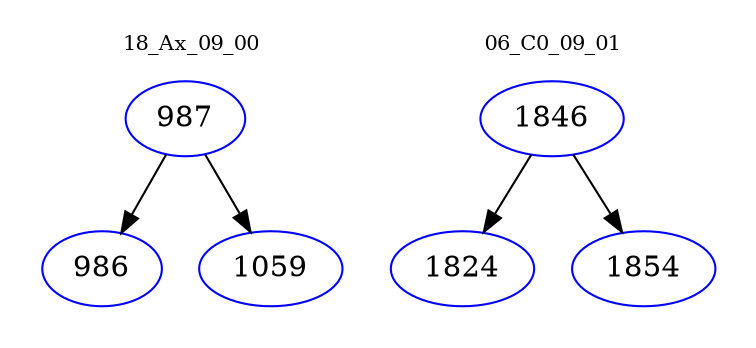 digraph{
subgraph cluster_0 {
color = white
label = "18_Ax_09_00";
fontsize=10;
T0_987 [label="987", color="blue"]
T0_987 -> T0_986 [color="black"]
T0_986 [label="986", color="blue"]
T0_987 -> T0_1059 [color="black"]
T0_1059 [label="1059", color="blue"]
}
subgraph cluster_1 {
color = white
label = "06_C0_09_01";
fontsize=10;
T1_1846 [label="1846", color="blue"]
T1_1846 -> T1_1824 [color="black"]
T1_1824 [label="1824", color="blue"]
T1_1846 -> T1_1854 [color="black"]
T1_1854 [label="1854", color="blue"]
}
}
